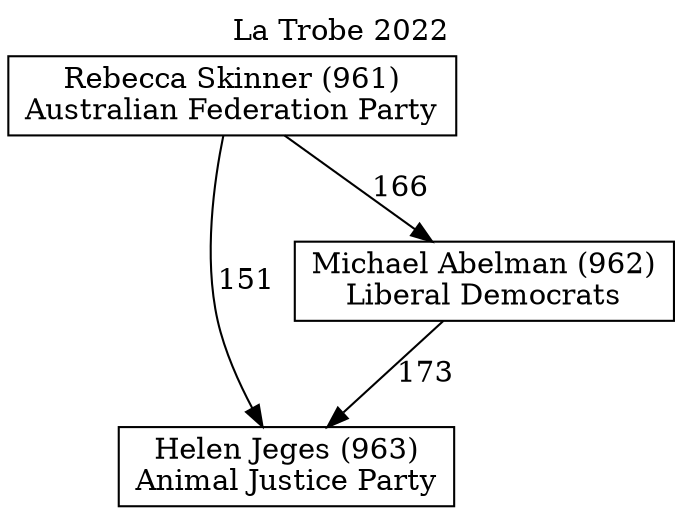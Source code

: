 // House preference flow
digraph "Helen Jeges (963)_La Trobe_2022" {
	graph [label="La Trobe 2022" labelloc=t mclimit=10]
	node [shape=box]
	"Helen Jeges (963)" [label="Helen Jeges (963)
Animal Justice Party"]
	"Michael Abelman (962)" [label="Michael Abelman (962)
Liberal Democrats"]
	"Rebecca Skinner (961)" [label="Rebecca Skinner (961)
Australian Federation Party"]
	"Michael Abelman (962)" -> "Helen Jeges (963)" [label=173]
	"Rebecca Skinner (961)" -> "Michael Abelman (962)" [label=166]
	"Rebecca Skinner (961)" -> "Helen Jeges (963)" [label=151]
}
